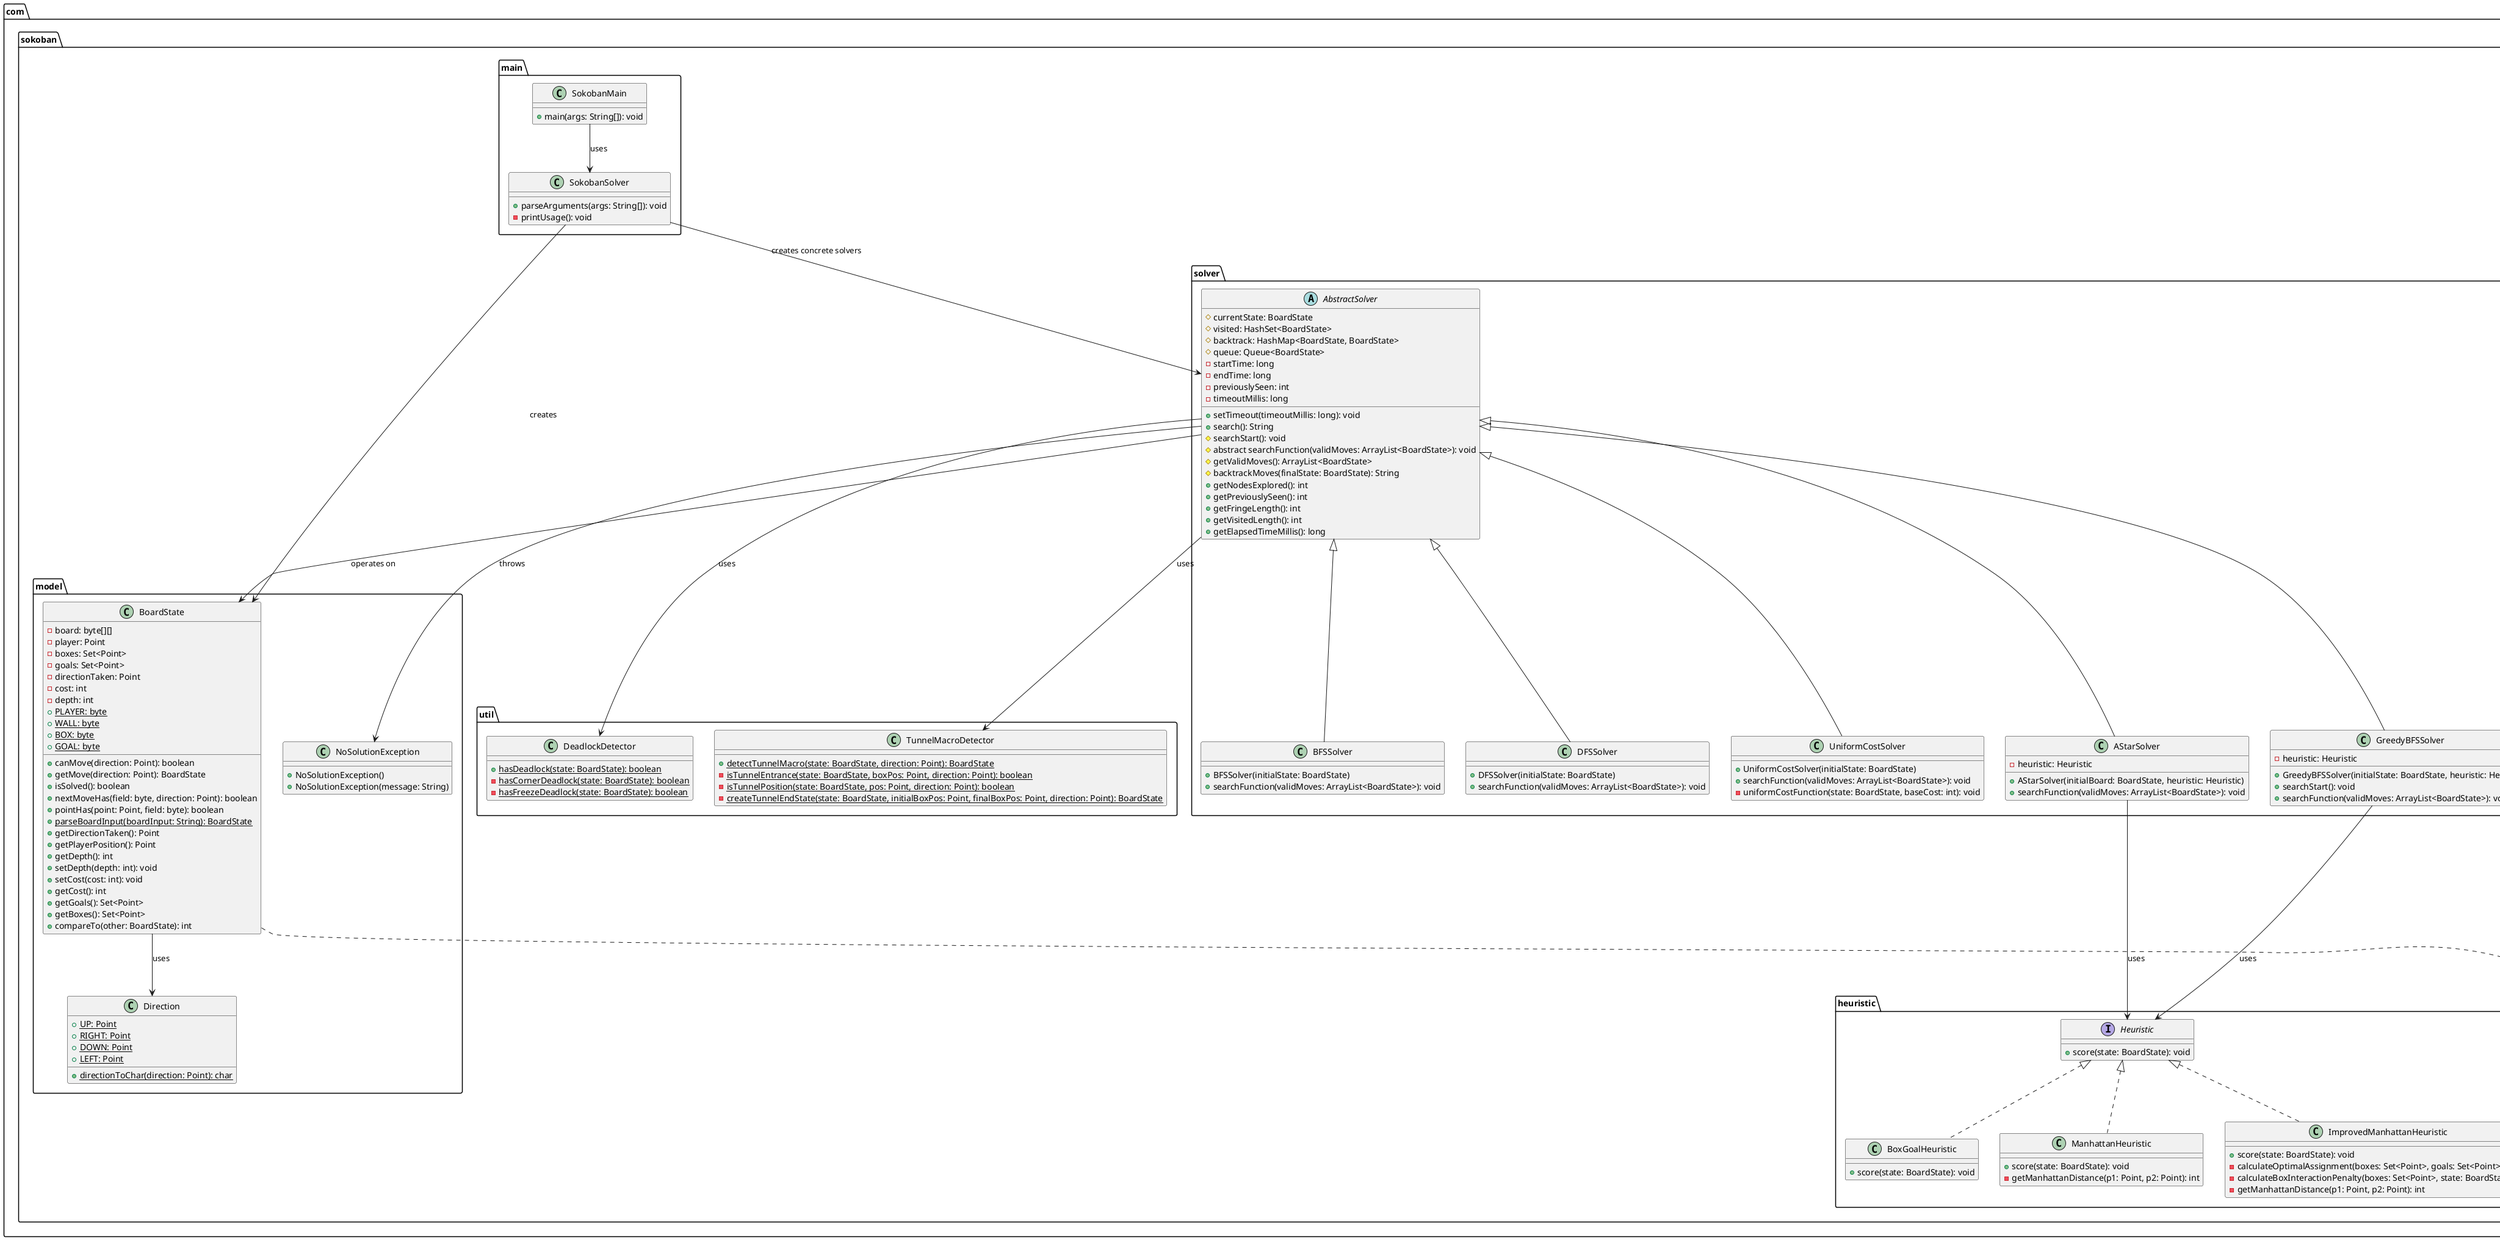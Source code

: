 @startuml SokobanSolver

' Package definitions
package "com.sokoban.main" {
  class SokobanMain {
    +main(args: String[]): void
  }

  class SokobanSolver {
    +parseArguments(args: String[]): void
    -printUsage(): void
  }
}

package "com.sokoban.model" {
  class BoardState {
    -board: byte[][]
    -player: Point
    -boxes: Set<Point>
    -goals: Set<Point>
    -directionTaken: Point
    -cost: int
    -depth: int
    +{static} PLAYER: byte
    +{static} WALL: byte
    +{static} BOX: byte
    +{static} GOAL: byte
    +canMove(direction: Point): boolean
    +getMove(direction: Point): BoardState
    +isSolved(): boolean
    +nextMoveHas(field: byte, direction: Point): boolean
    +pointHas(point: Point, field: byte): boolean
    +{static} parseBoardInput(boardInput: String): BoardState
    +getDirectionTaken(): Point
    +getPlayerPosition(): Point
    +getDepth(): int
    +setDepth(depth: int): void
    +setCost(cost: int): void
    +getCost(): int
    +getGoals(): Set<Point>
    +getBoxes(): Set<Point>
    +compareTo(other: BoardState): int
  }

  class Direction {
    +{static} UP: Point
    +{static} RIGHT: Point
    +{static} DOWN: Point
    +{static} LEFT: Point
    +{static} directionToChar(direction: Point): char
  }

  class NoSolutionException {
    +NoSolutionException()
    +NoSolutionException(message: String)
  }
}

package "com.sokoban.solver" {
  abstract class AbstractSolver {
    #currentState: BoardState
    #visited: HashSet<BoardState>
    #backtrack: HashMap<BoardState, BoardState>
    #queue: Queue<BoardState>
    -startTime: long
    -endTime: long
    -previouslySeen: int
    -timeoutMillis: long
    +setTimeout(timeoutMillis: long): void
    +search(): String
    #searchStart(): void
    #abstract searchFunction(validMoves: ArrayList<BoardState>): void
    #getValidMoves(): ArrayList<BoardState>
    #backtrackMoves(finalState: BoardState): String
    +getNodesExplored(): int
    +getPreviouslySeen(): int
    +getFringeLength(): int
    +getVisitedLength(): int
    +getElapsedTimeMillis(): long
  }

  class BFSSolver {
    +BFSSolver(initialState: BoardState)
    +searchFunction(validMoves: ArrayList<BoardState>): void
  }

  class DFSSolver {
    +DFSSolver(initialState: BoardState)
    +searchFunction(validMoves: ArrayList<BoardState>): void
  }

  class UniformCostSolver {
    +UniformCostSolver(initialState: BoardState)
    +searchFunction(validMoves: ArrayList<BoardState>): void
    -uniformCostFunction(state: BoardState, baseCost: int): void
  }

  class GreedyBFSSolver {
    -heuristic: Heuristic
    +GreedyBFSSolver(initialState: BoardState, heuristic: Heuristic)
    +searchStart(): void
    +searchFunction(validMoves: ArrayList<BoardState>): void
  }

  class AStarSolver {
    -heuristic: Heuristic
    +AStarSolver(initialBoard: BoardState, heuristic: Heuristic)
    +searchFunction(validMoves: ArrayList<BoardState>): void
  }
}

package "com.sokoban.heuristic" {
  interface Heuristic {
    +score(state: BoardState): void
  }

  class BoxGoalHeuristic {
    +score(state: BoardState): void
  }

  class ManhattanHeuristic {
    +score(state: BoardState): void
    -getManhattanDistance(p1: Point, p2: Point): int
  }

  class ImprovedManhattanHeuristic {
    +score(state: BoardState): void
    -calculateOptimalAssignment(boxes: Set<Point>, goals: Set<Point>): int
    -calculateBoxInteractionPenalty(boxes: Set<Point>, state: BoardState): int
    -getManhattanDistance(p1: Point, p2: Point): int
  }
}

package "com.sokoban.util" {
  class DeadlockDetector {
    +{static} hasDeadlock(state: BoardState): boolean
    -{static} hasCornerDeadlock(state: BoardState): boolean
    -{static} hasFreezeDeadlock(state: BoardState): boolean
  }

  class TunnelMacroDetector {
    +{static} detectTunnelMacro(state: BoardState, direction: Point): BoardState
    -{static} isTunnelEntrance(state: BoardState, boxPos: Point, direction: Point): boolean
    -{static} isTunnelPosition(state: BoardState, pos: Point, direction: Point): boolean
    -{static} createTunnelEndState(state: BoardState, initialBoxPos: Point, finalBoxPos: Point, direction: Point): BoardState
  }
}

' Relationships
SokobanMain --> SokobanSolver: uses
SokobanSolver --> BoardState: creates
SokobanSolver --> AbstractSolver: creates concrete solvers

AbstractSolver <|-- BFSSolver
AbstractSolver <|-- DFSSolver
AbstractSolver <|-- UniformCostSolver
AbstractSolver <|-- GreedyBFSSolver
AbstractSolver <|-- AStarSolver

AbstractSolver --> BoardState: operates on
AbstractSolver --> NoSolutionException: throws

GreedyBFSSolver --> Heuristic: uses
AStarSolver --> Heuristic: uses

Heuristic <|.. BoxGoalHeuristic
Heuristic <|.. ManhattanHeuristic
Heuristic <|.. ImprovedManhattanHeuristic

BoardState --> Direction: uses
BoardState ..|> "java.lang.Comparable": implements

AbstractSolver --> DeadlockDetector: uses
AbstractSolver --> TunnelMacroDetector: uses

@enduml
